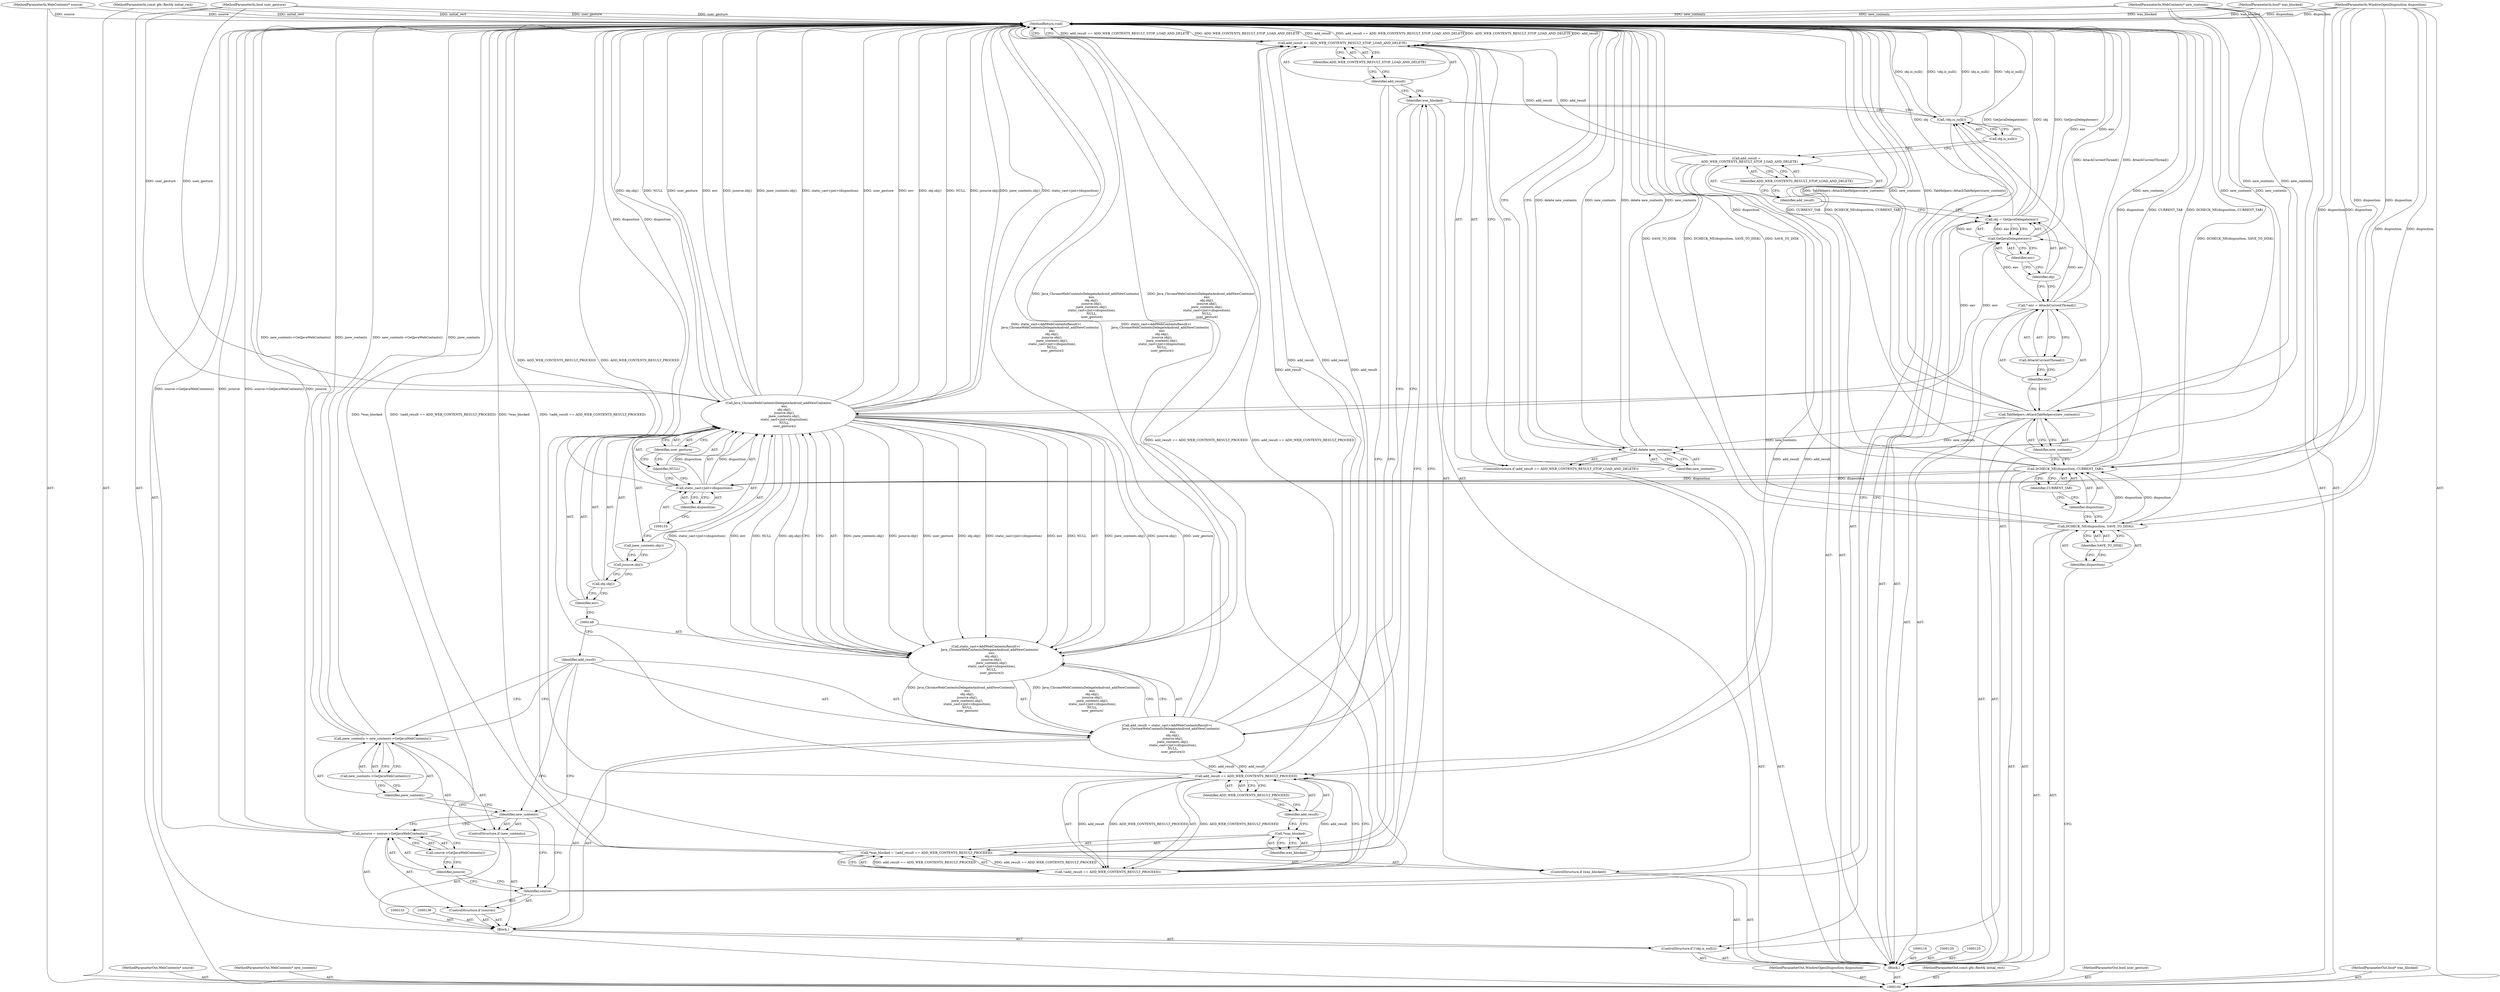 digraph "1_Chrome_6b96dd532af164a73f2aac757bafff58211aca2c" {
"1000174" [label="(MethodReturn,void)"];
"1000114" [label="(Call,TabHelpers::AttachTabHelpers(new_contents))"];
"1000115" [label="(Identifier,new_contents)"];
"1000118" [label="(Identifier,env)"];
"1000119" [label="(Call,AttachCurrentThread())"];
"1000117" [label="(Call,* env = AttachCurrentThread())"];
"1000121" [label="(Call,obj = GetJavaDelegate(env))"];
"1000122" [label="(Identifier,obj)"];
"1000123" [label="(Call,GetJavaDelegate(env))"];
"1000124" [label="(Identifier,env)"];
"1000126" [label="(Call,add_result =\n      ADD_WEB_CONTENTS_RESULT_STOP_LOAD_AND_DELETE)"];
"1000127" [label="(Identifier,add_result)"];
"1000128" [label="(Identifier,ADD_WEB_CONTENTS_RESULT_STOP_LOAD_AND_DELETE)"];
"1000129" [label="(ControlStructure,if (!obj.is_null()))"];
"1000130" [label="(Call,!obj.is_null())"];
"1000131" [label="(Call,obj.is_null())"];
"1000134" [label="(ControlStructure,if (source))"];
"1000135" [label="(Identifier,source)"];
"1000101" [label="(MethodParameterIn,WebContents* source)"];
"1000257" [label="(MethodParameterOut,WebContents* source)"];
"1000138" [label="(Call,source->GetJavaWebContents())"];
"1000136" [label="(Call,jsource = source->GetJavaWebContents())"];
"1000137" [label="(Identifier,jsource)"];
"1000132" [label="(Block,)"];
"1000140" [label="(ControlStructure,if (new_contents))"];
"1000141" [label="(Identifier,new_contents)"];
"1000144" [label="(Call,new_contents->GetJavaWebContents())"];
"1000142" [label="(Call,jnew_contents = new_contents->GetJavaWebContents())"];
"1000143" [label="(Identifier,jnew_contents)"];
"1000147" [label="(Call,static_cast<AddWebContentsResult>(\n        Java_ChromeWebContentsDelegateAndroid_addNewContents(\n            env,\n            obj.obj(),\n            jsource.obj(),\n            jnew_contents.obj(),\n            static_cast<jint>(disposition),\n            NULL,\n            user_gesture)))"];
"1000145" [label="(Call,add_result = static_cast<AddWebContentsResult>(\n        Java_ChromeWebContentsDelegateAndroid_addNewContents(\n            env,\n            obj.obj(),\n            jsource.obj(),\n            jnew_contents.obj(),\n            static_cast<jint>(disposition),\n            NULL,\n            user_gesture)))"];
"1000146" [label="(Identifier,add_result)"];
"1000149" [label="(Call,Java_ChromeWebContentsDelegateAndroid_addNewContents(\n            env,\n            obj.obj(),\n            jsource.obj(),\n            jnew_contents.obj(),\n            static_cast<jint>(disposition),\n            NULL,\n            user_gesture))"];
"1000150" [label="(Identifier,env)"];
"1000151" [label="(Call,obj.obj())"];
"1000152" [label="(Call,jsource.obj())"];
"1000102" [label="(MethodParameterIn,WebContents* new_contents)"];
"1000258" [label="(MethodParameterOut,WebContents* new_contents)"];
"1000153" [label="(Call,jnew_contents.obj())"];
"1000154" [label="(Call,static_cast<jint>(disposition))"];
"1000156" [label="(Identifier,disposition)"];
"1000157" [label="(Identifier,NULL)"];
"1000158" [label="(Identifier,user_gesture)"];
"1000159" [label="(ControlStructure,if (was_blocked))"];
"1000160" [label="(Identifier,was_blocked)"];
"1000164" [label="(Call,!(add_result == ADD_WEB_CONTENTS_RESULT_PROCEED))"];
"1000165" [label="(Call,add_result == ADD_WEB_CONTENTS_RESULT_PROCEED)"];
"1000166" [label="(Identifier,add_result)"];
"1000167" [label="(Identifier,ADD_WEB_CONTENTS_RESULT_PROCEED)"];
"1000161" [label="(Call,*was_blocked = !(add_result == ADD_WEB_CONTENTS_RESULT_PROCEED))"];
"1000162" [label="(Call,*was_blocked)"];
"1000163" [label="(Identifier,was_blocked)"];
"1000168" [label="(ControlStructure,if (add_result == ADD_WEB_CONTENTS_RESULT_STOP_LOAD_AND_DELETE))"];
"1000171" [label="(Identifier,ADD_WEB_CONTENTS_RESULT_STOP_LOAD_AND_DELETE)"];
"1000169" [label="(Call,add_result == ADD_WEB_CONTENTS_RESULT_STOP_LOAD_AND_DELETE)"];
"1000170" [label="(Identifier,add_result)"];
"1000173" [label="(Identifier,new_contents)"];
"1000172" [label="(Call,delete new_contents)"];
"1000103" [label="(MethodParameterIn,WindowOpenDisposition disposition)"];
"1000259" [label="(MethodParameterOut,WindowOpenDisposition disposition)"];
"1000104" [label="(MethodParameterIn,const gfx::Rect& initial_rect)"];
"1000260" [label="(MethodParameterOut,const gfx::Rect& initial_rect)"];
"1000105" [label="(MethodParameterIn,bool user_gesture)"];
"1000261" [label="(MethodParameterOut,bool user_gesture)"];
"1000107" [label="(Block,)"];
"1000106" [label="(MethodParameterIn,bool* was_blocked)"];
"1000262" [label="(MethodParameterOut,bool* was_blocked)"];
"1000109" [label="(Identifier,disposition)"];
"1000108" [label="(Call,DCHECK_NE(disposition, SAVE_TO_DISK))"];
"1000110" [label="(Identifier,SAVE_TO_DISK)"];
"1000112" [label="(Identifier,disposition)"];
"1000111" [label="(Call,DCHECK_NE(disposition, CURRENT_TAB))"];
"1000113" [label="(Identifier,CURRENT_TAB)"];
"1000174" -> "1000100"  [label="AST: "];
"1000174" -> "1000172"  [label="CFG: "];
"1000174" -> "1000169"  [label="CFG: "];
"1000108" -> "1000174"  [label="DDG: DCHECK_NE(disposition, SAVE_TO_DISK)"];
"1000108" -> "1000174"  [label="DDG: SAVE_TO_DISK"];
"1000149" -> "1000174"  [label="DDG: obj.obj()"];
"1000149" -> "1000174"  [label="DDG: NULL"];
"1000149" -> "1000174"  [label="DDG: jsource.obj()"];
"1000149" -> "1000174"  [label="DDG: jnew_contents.obj()"];
"1000149" -> "1000174"  [label="DDG: static_cast<jint>(disposition)"];
"1000149" -> "1000174"  [label="DDG: user_gesture"];
"1000149" -> "1000174"  [label="DDG: env"];
"1000169" -> "1000174"  [label="DDG: add_result == ADD_WEB_CONTENTS_RESULT_STOP_LOAD_AND_DELETE"];
"1000169" -> "1000174"  [label="DDG: ADD_WEB_CONTENTS_RESULT_STOP_LOAD_AND_DELETE"];
"1000169" -> "1000174"  [label="DDG: add_result"];
"1000104" -> "1000174"  [label="DDG: initial_rect"];
"1000105" -> "1000174"  [label="DDG: user_gesture"];
"1000114" -> "1000174"  [label="DDG: TabHelpers::AttachTabHelpers(new_contents)"];
"1000114" -> "1000174"  [label="DDG: new_contents"];
"1000121" -> "1000174"  [label="DDG: GetJavaDelegate(env)"];
"1000121" -> "1000174"  [label="DDG: obj"];
"1000147" -> "1000174"  [label="DDG: Java_ChromeWebContentsDelegateAndroid_addNewContents(\n            env,\n            obj.obj(),\n            jsource.obj(),\n            jnew_contents.obj(),\n            static_cast<jint>(disposition),\n            NULL,\n            user_gesture)"];
"1000117" -> "1000174"  [label="DDG: AttachCurrentThread()"];
"1000161" -> "1000174"  [label="DDG: *was_blocked"];
"1000161" -> "1000174"  [label="DDG: !(add_result == ADD_WEB_CONTENTS_RESULT_PROCEED)"];
"1000130" -> "1000174"  [label="DDG: !obj.is_null()"];
"1000130" -> "1000174"  [label="DDG: obj.is_null()"];
"1000172" -> "1000174"  [label="DDG: delete new_contents"];
"1000172" -> "1000174"  [label="DDG: new_contents"];
"1000142" -> "1000174"  [label="DDG: new_contents->GetJavaWebContents()"];
"1000142" -> "1000174"  [label="DDG: jnew_contents"];
"1000165" -> "1000174"  [label="DDG: ADD_WEB_CONTENTS_RESULT_PROCEED"];
"1000103" -> "1000174"  [label="DDG: disposition"];
"1000102" -> "1000174"  [label="DDG: new_contents"];
"1000111" -> "1000174"  [label="DDG: disposition"];
"1000111" -> "1000174"  [label="DDG: CURRENT_TAB"];
"1000111" -> "1000174"  [label="DDG: DCHECK_NE(disposition, CURRENT_TAB)"];
"1000101" -> "1000174"  [label="DDG: source"];
"1000154" -> "1000174"  [label="DDG: disposition"];
"1000136" -> "1000174"  [label="DDG: source->GetJavaWebContents()"];
"1000136" -> "1000174"  [label="DDG: jsource"];
"1000145" -> "1000174"  [label="DDG: static_cast<AddWebContentsResult>(\n        Java_ChromeWebContentsDelegateAndroid_addNewContents(\n            env,\n            obj.obj(),\n            jsource.obj(),\n            jnew_contents.obj(),\n            static_cast<jint>(disposition),\n            NULL,\n            user_gesture))"];
"1000106" -> "1000174"  [label="DDG: was_blocked"];
"1000123" -> "1000174"  [label="DDG: env"];
"1000164" -> "1000174"  [label="DDG: add_result == ADD_WEB_CONTENTS_RESULT_PROCEED"];
"1000114" -> "1000107"  [label="AST: "];
"1000114" -> "1000115"  [label="CFG: "];
"1000115" -> "1000114"  [label="AST: "];
"1000118" -> "1000114"  [label="CFG: "];
"1000114" -> "1000174"  [label="DDG: TabHelpers::AttachTabHelpers(new_contents)"];
"1000114" -> "1000174"  [label="DDG: new_contents"];
"1000102" -> "1000114"  [label="DDG: new_contents"];
"1000114" -> "1000172"  [label="DDG: new_contents"];
"1000115" -> "1000114"  [label="AST: "];
"1000115" -> "1000111"  [label="CFG: "];
"1000114" -> "1000115"  [label="CFG: "];
"1000118" -> "1000117"  [label="AST: "];
"1000118" -> "1000114"  [label="CFG: "];
"1000119" -> "1000118"  [label="CFG: "];
"1000119" -> "1000117"  [label="AST: "];
"1000119" -> "1000118"  [label="CFG: "];
"1000117" -> "1000119"  [label="CFG: "];
"1000117" -> "1000107"  [label="AST: "];
"1000117" -> "1000119"  [label="CFG: "];
"1000118" -> "1000117"  [label="AST: "];
"1000119" -> "1000117"  [label="AST: "];
"1000122" -> "1000117"  [label="CFG: "];
"1000117" -> "1000174"  [label="DDG: AttachCurrentThread()"];
"1000117" -> "1000123"  [label="DDG: env"];
"1000121" -> "1000107"  [label="AST: "];
"1000121" -> "1000123"  [label="CFG: "];
"1000122" -> "1000121"  [label="AST: "];
"1000123" -> "1000121"  [label="AST: "];
"1000127" -> "1000121"  [label="CFG: "];
"1000121" -> "1000174"  [label="DDG: GetJavaDelegate(env)"];
"1000121" -> "1000174"  [label="DDG: obj"];
"1000123" -> "1000121"  [label="DDG: env"];
"1000122" -> "1000121"  [label="AST: "];
"1000122" -> "1000117"  [label="CFG: "];
"1000124" -> "1000122"  [label="CFG: "];
"1000123" -> "1000121"  [label="AST: "];
"1000123" -> "1000124"  [label="CFG: "];
"1000124" -> "1000123"  [label="AST: "];
"1000121" -> "1000123"  [label="CFG: "];
"1000123" -> "1000174"  [label="DDG: env"];
"1000123" -> "1000121"  [label="DDG: env"];
"1000117" -> "1000123"  [label="DDG: env"];
"1000123" -> "1000149"  [label="DDG: env"];
"1000124" -> "1000123"  [label="AST: "];
"1000124" -> "1000122"  [label="CFG: "];
"1000123" -> "1000124"  [label="CFG: "];
"1000126" -> "1000107"  [label="AST: "];
"1000126" -> "1000128"  [label="CFG: "];
"1000127" -> "1000126"  [label="AST: "];
"1000128" -> "1000126"  [label="AST: "];
"1000131" -> "1000126"  [label="CFG: "];
"1000126" -> "1000165"  [label="DDG: add_result"];
"1000126" -> "1000169"  [label="DDG: add_result"];
"1000127" -> "1000126"  [label="AST: "];
"1000127" -> "1000121"  [label="CFG: "];
"1000128" -> "1000127"  [label="CFG: "];
"1000128" -> "1000126"  [label="AST: "];
"1000128" -> "1000127"  [label="CFG: "];
"1000126" -> "1000128"  [label="CFG: "];
"1000129" -> "1000107"  [label="AST: "];
"1000130" -> "1000129"  [label="AST: "];
"1000132" -> "1000129"  [label="AST: "];
"1000130" -> "1000129"  [label="AST: "];
"1000130" -> "1000131"  [label="CFG: "];
"1000131" -> "1000130"  [label="AST: "];
"1000135" -> "1000130"  [label="CFG: "];
"1000160" -> "1000130"  [label="CFG: "];
"1000130" -> "1000174"  [label="DDG: !obj.is_null()"];
"1000130" -> "1000174"  [label="DDG: obj.is_null()"];
"1000131" -> "1000130"  [label="AST: "];
"1000131" -> "1000126"  [label="CFG: "];
"1000130" -> "1000131"  [label="CFG: "];
"1000134" -> "1000132"  [label="AST: "];
"1000135" -> "1000134"  [label="AST: "];
"1000136" -> "1000134"  [label="AST: "];
"1000135" -> "1000134"  [label="AST: "];
"1000135" -> "1000130"  [label="CFG: "];
"1000137" -> "1000135"  [label="CFG: "];
"1000141" -> "1000135"  [label="CFG: "];
"1000101" -> "1000100"  [label="AST: "];
"1000101" -> "1000174"  [label="DDG: source"];
"1000257" -> "1000100"  [label="AST: "];
"1000138" -> "1000136"  [label="AST: "];
"1000138" -> "1000137"  [label="CFG: "];
"1000136" -> "1000138"  [label="CFG: "];
"1000136" -> "1000134"  [label="AST: "];
"1000136" -> "1000138"  [label="CFG: "];
"1000137" -> "1000136"  [label="AST: "];
"1000138" -> "1000136"  [label="AST: "];
"1000141" -> "1000136"  [label="CFG: "];
"1000136" -> "1000174"  [label="DDG: source->GetJavaWebContents()"];
"1000136" -> "1000174"  [label="DDG: jsource"];
"1000137" -> "1000136"  [label="AST: "];
"1000137" -> "1000135"  [label="CFG: "];
"1000138" -> "1000137"  [label="CFG: "];
"1000132" -> "1000129"  [label="AST: "];
"1000133" -> "1000132"  [label="AST: "];
"1000134" -> "1000132"  [label="AST: "];
"1000139" -> "1000132"  [label="AST: "];
"1000140" -> "1000132"  [label="AST: "];
"1000145" -> "1000132"  [label="AST: "];
"1000140" -> "1000132"  [label="AST: "];
"1000141" -> "1000140"  [label="AST: "];
"1000142" -> "1000140"  [label="AST: "];
"1000141" -> "1000140"  [label="AST: "];
"1000141" -> "1000136"  [label="CFG: "];
"1000141" -> "1000135"  [label="CFG: "];
"1000143" -> "1000141"  [label="CFG: "];
"1000146" -> "1000141"  [label="CFG: "];
"1000144" -> "1000142"  [label="AST: "];
"1000144" -> "1000143"  [label="CFG: "];
"1000142" -> "1000144"  [label="CFG: "];
"1000142" -> "1000140"  [label="AST: "];
"1000142" -> "1000144"  [label="CFG: "];
"1000143" -> "1000142"  [label="AST: "];
"1000144" -> "1000142"  [label="AST: "];
"1000146" -> "1000142"  [label="CFG: "];
"1000142" -> "1000174"  [label="DDG: new_contents->GetJavaWebContents()"];
"1000142" -> "1000174"  [label="DDG: jnew_contents"];
"1000143" -> "1000142"  [label="AST: "];
"1000143" -> "1000141"  [label="CFG: "];
"1000144" -> "1000143"  [label="CFG: "];
"1000147" -> "1000145"  [label="AST: "];
"1000147" -> "1000149"  [label="CFG: "];
"1000148" -> "1000147"  [label="AST: "];
"1000149" -> "1000147"  [label="AST: "];
"1000145" -> "1000147"  [label="CFG: "];
"1000147" -> "1000174"  [label="DDG: Java_ChromeWebContentsDelegateAndroid_addNewContents(\n            env,\n            obj.obj(),\n            jsource.obj(),\n            jnew_contents.obj(),\n            static_cast<jint>(disposition),\n            NULL,\n            user_gesture)"];
"1000147" -> "1000145"  [label="DDG: Java_ChromeWebContentsDelegateAndroid_addNewContents(\n            env,\n            obj.obj(),\n            jsource.obj(),\n            jnew_contents.obj(),\n            static_cast<jint>(disposition),\n            NULL,\n            user_gesture)"];
"1000149" -> "1000147"  [label="DDG: jnew_contents.obj()"];
"1000149" -> "1000147"  [label="DDG: jsource.obj()"];
"1000149" -> "1000147"  [label="DDG: user_gesture"];
"1000149" -> "1000147"  [label="DDG: obj.obj()"];
"1000149" -> "1000147"  [label="DDG: static_cast<jint>(disposition)"];
"1000149" -> "1000147"  [label="DDG: env"];
"1000149" -> "1000147"  [label="DDG: NULL"];
"1000145" -> "1000132"  [label="AST: "];
"1000145" -> "1000147"  [label="CFG: "];
"1000146" -> "1000145"  [label="AST: "];
"1000147" -> "1000145"  [label="AST: "];
"1000160" -> "1000145"  [label="CFG: "];
"1000145" -> "1000174"  [label="DDG: static_cast<AddWebContentsResult>(\n        Java_ChromeWebContentsDelegateAndroid_addNewContents(\n            env,\n            obj.obj(),\n            jsource.obj(),\n            jnew_contents.obj(),\n            static_cast<jint>(disposition),\n            NULL,\n            user_gesture))"];
"1000147" -> "1000145"  [label="DDG: Java_ChromeWebContentsDelegateAndroid_addNewContents(\n            env,\n            obj.obj(),\n            jsource.obj(),\n            jnew_contents.obj(),\n            static_cast<jint>(disposition),\n            NULL,\n            user_gesture)"];
"1000145" -> "1000165"  [label="DDG: add_result"];
"1000145" -> "1000169"  [label="DDG: add_result"];
"1000146" -> "1000145"  [label="AST: "];
"1000146" -> "1000142"  [label="CFG: "];
"1000146" -> "1000141"  [label="CFG: "];
"1000148" -> "1000146"  [label="CFG: "];
"1000149" -> "1000147"  [label="AST: "];
"1000149" -> "1000158"  [label="CFG: "];
"1000150" -> "1000149"  [label="AST: "];
"1000151" -> "1000149"  [label="AST: "];
"1000152" -> "1000149"  [label="AST: "];
"1000153" -> "1000149"  [label="AST: "];
"1000154" -> "1000149"  [label="AST: "];
"1000157" -> "1000149"  [label="AST: "];
"1000158" -> "1000149"  [label="AST: "];
"1000147" -> "1000149"  [label="CFG: "];
"1000149" -> "1000174"  [label="DDG: obj.obj()"];
"1000149" -> "1000174"  [label="DDG: NULL"];
"1000149" -> "1000174"  [label="DDG: jsource.obj()"];
"1000149" -> "1000174"  [label="DDG: jnew_contents.obj()"];
"1000149" -> "1000174"  [label="DDG: static_cast<jint>(disposition)"];
"1000149" -> "1000174"  [label="DDG: user_gesture"];
"1000149" -> "1000174"  [label="DDG: env"];
"1000149" -> "1000147"  [label="DDG: jnew_contents.obj()"];
"1000149" -> "1000147"  [label="DDG: jsource.obj()"];
"1000149" -> "1000147"  [label="DDG: user_gesture"];
"1000149" -> "1000147"  [label="DDG: obj.obj()"];
"1000149" -> "1000147"  [label="DDG: static_cast<jint>(disposition)"];
"1000149" -> "1000147"  [label="DDG: env"];
"1000149" -> "1000147"  [label="DDG: NULL"];
"1000123" -> "1000149"  [label="DDG: env"];
"1000154" -> "1000149"  [label="DDG: disposition"];
"1000105" -> "1000149"  [label="DDG: user_gesture"];
"1000150" -> "1000149"  [label="AST: "];
"1000150" -> "1000148"  [label="CFG: "];
"1000151" -> "1000150"  [label="CFG: "];
"1000151" -> "1000149"  [label="AST: "];
"1000151" -> "1000150"  [label="CFG: "];
"1000152" -> "1000151"  [label="CFG: "];
"1000152" -> "1000149"  [label="AST: "];
"1000152" -> "1000151"  [label="CFG: "];
"1000153" -> "1000152"  [label="CFG: "];
"1000102" -> "1000100"  [label="AST: "];
"1000102" -> "1000174"  [label="DDG: new_contents"];
"1000102" -> "1000114"  [label="DDG: new_contents"];
"1000102" -> "1000172"  [label="DDG: new_contents"];
"1000258" -> "1000100"  [label="AST: "];
"1000153" -> "1000149"  [label="AST: "];
"1000153" -> "1000152"  [label="CFG: "];
"1000155" -> "1000153"  [label="CFG: "];
"1000154" -> "1000149"  [label="AST: "];
"1000154" -> "1000156"  [label="CFG: "];
"1000155" -> "1000154"  [label="AST: "];
"1000156" -> "1000154"  [label="AST: "];
"1000157" -> "1000154"  [label="CFG: "];
"1000154" -> "1000174"  [label="DDG: disposition"];
"1000154" -> "1000149"  [label="DDG: disposition"];
"1000111" -> "1000154"  [label="DDG: disposition"];
"1000103" -> "1000154"  [label="DDG: disposition"];
"1000156" -> "1000154"  [label="AST: "];
"1000156" -> "1000155"  [label="CFG: "];
"1000154" -> "1000156"  [label="CFG: "];
"1000157" -> "1000149"  [label="AST: "];
"1000157" -> "1000154"  [label="CFG: "];
"1000158" -> "1000157"  [label="CFG: "];
"1000158" -> "1000149"  [label="AST: "];
"1000158" -> "1000157"  [label="CFG: "];
"1000149" -> "1000158"  [label="CFG: "];
"1000159" -> "1000107"  [label="AST: "];
"1000160" -> "1000159"  [label="AST: "];
"1000161" -> "1000159"  [label="AST: "];
"1000160" -> "1000159"  [label="AST: "];
"1000160" -> "1000145"  [label="CFG: "];
"1000160" -> "1000130"  [label="CFG: "];
"1000163" -> "1000160"  [label="CFG: "];
"1000170" -> "1000160"  [label="CFG: "];
"1000164" -> "1000161"  [label="AST: "];
"1000164" -> "1000165"  [label="CFG: "];
"1000165" -> "1000164"  [label="AST: "];
"1000161" -> "1000164"  [label="CFG: "];
"1000164" -> "1000174"  [label="DDG: add_result == ADD_WEB_CONTENTS_RESULT_PROCEED"];
"1000164" -> "1000161"  [label="DDG: add_result == ADD_WEB_CONTENTS_RESULT_PROCEED"];
"1000165" -> "1000164"  [label="DDG: add_result"];
"1000165" -> "1000164"  [label="DDG: ADD_WEB_CONTENTS_RESULT_PROCEED"];
"1000165" -> "1000164"  [label="AST: "];
"1000165" -> "1000167"  [label="CFG: "];
"1000166" -> "1000165"  [label="AST: "];
"1000167" -> "1000165"  [label="AST: "];
"1000164" -> "1000165"  [label="CFG: "];
"1000165" -> "1000174"  [label="DDG: ADD_WEB_CONTENTS_RESULT_PROCEED"];
"1000165" -> "1000164"  [label="DDG: add_result"];
"1000165" -> "1000164"  [label="DDG: ADD_WEB_CONTENTS_RESULT_PROCEED"];
"1000126" -> "1000165"  [label="DDG: add_result"];
"1000145" -> "1000165"  [label="DDG: add_result"];
"1000165" -> "1000169"  [label="DDG: add_result"];
"1000166" -> "1000165"  [label="AST: "];
"1000166" -> "1000162"  [label="CFG: "];
"1000167" -> "1000166"  [label="CFG: "];
"1000167" -> "1000165"  [label="AST: "];
"1000167" -> "1000166"  [label="CFG: "];
"1000165" -> "1000167"  [label="CFG: "];
"1000161" -> "1000159"  [label="AST: "];
"1000161" -> "1000164"  [label="CFG: "];
"1000162" -> "1000161"  [label="AST: "];
"1000164" -> "1000161"  [label="AST: "];
"1000170" -> "1000161"  [label="CFG: "];
"1000161" -> "1000174"  [label="DDG: *was_blocked"];
"1000161" -> "1000174"  [label="DDG: !(add_result == ADD_WEB_CONTENTS_RESULT_PROCEED)"];
"1000164" -> "1000161"  [label="DDG: add_result == ADD_WEB_CONTENTS_RESULT_PROCEED"];
"1000162" -> "1000161"  [label="AST: "];
"1000162" -> "1000163"  [label="CFG: "];
"1000163" -> "1000162"  [label="AST: "];
"1000166" -> "1000162"  [label="CFG: "];
"1000163" -> "1000162"  [label="AST: "];
"1000163" -> "1000160"  [label="CFG: "];
"1000162" -> "1000163"  [label="CFG: "];
"1000168" -> "1000107"  [label="AST: "];
"1000169" -> "1000168"  [label="AST: "];
"1000172" -> "1000168"  [label="AST: "];
"1000171" -> "1000169"  [label="AST: "];
"1000171" -> "1000170"  [label="CFG: "];
"1000169" -> "1000171"  [label="CFG: "];
"1000169" -> "1000168"  [label="AST: "];
"1000169" -> "1000171"  [label="CFG: "];
"1000170" -> "1000169"  [label="AST: "];
"1000171" -> "1000169"  [label="AST: "];
"1000173" -> "1000169"  [label="CFG: "];
"1000174" -> "1000169"  [label="CFG: "];
"1000169" -> "1000174"  [label="DDG: add_result == ADD_WEB_CONTENTS_RESULT_STOP_LOAD_AND_DELETE"];
"1000169" -> "1000174"  [label="DDG: ADD_WEB_CONTENTS_RESULT_STOP_LOAD_AND_DELETE"];
"1000169" -> "1000174"  [label="DDG: add_result"];
"1000165" -> "1000169"  [label="DDG: add_result"];
"1000126" -> "1000169"  [label="DDG: add_result"];
"1000145" -> "1000169"  [label="DDG: add_result"];
"1000170" -> "1000169"  [label="AST: "];
"1000170" -> "1000161"  [label="CFG: "];
"1000170" -> "1000160"  [label="CFG: "];
"1000171" -> "1000170"  [label="CFG: "];
"1000173" -> "1000172"  [label="AST: "];
"1000173" -> "1000169"  [label="CFG: "];
"1000172" -> "1000173"  [label="CFG: "];
"1000172" -> "1000168"  [label="AST: "];
"1000172" -> "1000173"  [label="CFG: "];
"1000173" -> "1000172"  [label="AST: "];
"1000174" -> "1000172"  [label="CFG: "];
"1000172" -> "1000174"  [label="DDG: delete new_contents"];
"1000172" -> "1000174"  [label="DDG: new_contents"];
"1000114" -> "1000172"  [label="DDG: new_contents"];
"1000102" -> "1000172"  [label="DDG: new_contents"];
"1000103" -> "1000100"  [label="AST: "];
"1000103" -> "1000174"  [label="DDG: disposition"];
"1000103" -> "1000108"  [label="DDG: disposition"];
"1000103" -> "1000111"  [label="DDG: disposition"];
"1000103" -> "1000154"  [label="DDG: disposition"];
"1000259" -> "1000100"  [label="AST: "];
"1000104" -> "1000100"  [label="AST: "];
"1000104" -> "1000174"  [label="DDG: initial_rect"];
"1000260" -> "1000100"  [label="AST: "];
"1000105" -> "1000100"  [label="AST: "];
"1000105" -> "1000174"  [label="DDG: user_gesture"];
"1000105" -> "1000149"  [label="DDG: user_gesture"];
"1000261" -> "1000100"  [label="AST: "];
"1000107" -> "1000100"  [label="AST: "];
"1000108" -> "1000107"  [label="AST: "];
"1000111" -> "1000107"  [label="AST: "];
"1000114" -> "1000107"  [label="AST: "];
"1000116" -> "1000107"  [label="AST: "];
"1000117" -> "1000107"  [label="AST: "];
"1000120" -> "1000107"  [label="AST: "];
"1000121" -> "1000107"  [label="AST: "];
"1000125" -> "1000107"  [label="AST: "];
"1000126" -> "1000107"  [label="AST: "];
"1000129" -> "1000107"  [label="AST: "];
"1000159" -> "1000107"  [label="AST: "];
"1000168" -> "1000107"  [label="AST: "];
"1000106" -> "1000100"  [label="AST: "];
"1000106" -> "1000174"  [label="DDG: was_blocked"];
"1000262" -> "1000100"  [label="AST: "];
"1000109" -> "1000108"  [label="AST: "];
"1000109" -> "1000100"  [label="CFG: "];
"1000110" -> "1000109"  [label="CFG: "];
"1000108" -> "1000107"  [label="AST: "];
"1000108" -> "1000110"  [label="CFG: "];
"1000109" -> "1000108"  [label="AST: "];
"1000110" -> "1000108"  [label="AST: "];
"1000112" -> "1000108"  [label="CFG: "];
"1000108" -> "1000174"  [label="DDG: DCHECK_NE(disposition, SAVE_TO_DISK)"];
"1000108" -> "1000174"  [label="DDG: SAVE_TO_DISK"];
"1000103" -> "1000108"  [label="DDG: disposition"];
"1000108" -> "1000111"  [label="DDG: disposition"];
"1000110" -> "1000108"  [label="AST: "];
"1000110" -> "1000109"  [label="CFG: "];
"1000108" -> "1000110"  [label="CFG: "];
"1000112" -> "1000111"  [label="AST: "];
"1000112" -> "1000108"  [label="CFG: "];
"1000113" -> "1000112"  [label="CFG: "];
"1000111" -> "1000107"  [label="AST: "];
"1000111" -> "1000113"  [label="CFG: "];
"1000112" -> "1000111"  [label="AST: "];
"1000113" -> "1000111"  [label="AST: "];
"1000115" -> "1000111"  [label="CFG: "];
"1000111" -> "1000174"  [label="DDG: disposition"];
"1000111" -> "1000174"  [label="DDG: CURRENT_TAB"];
"1000111" -> "1000174"  [label="DDG: DCHECK_NE(disposition, CURRENT_TAB)"];
"1000108" -> "1000111"  [label="DDG: disposition"];
"1000103" -> "1000111"  [label="DDG: disposition"];
"1000111" -> "1000154"  [label="DDG: disposition"];
"1000113" -> "1000111"  [label="AST: "];
"1000113" -> "1000112"  [label="CFG: "];
"1000111" -> "1000113"  [label="CFG: "];
}
